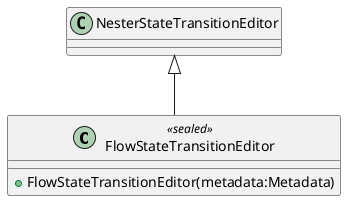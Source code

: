 @startuml
class FlowStateTransitionEditor <<sealed>> {
    + FlowStateTransitionEditor(metadata:Metadata)
}
NesterStateTransitionEditor <|-- FlowStateTransitionEditor
@enduml
